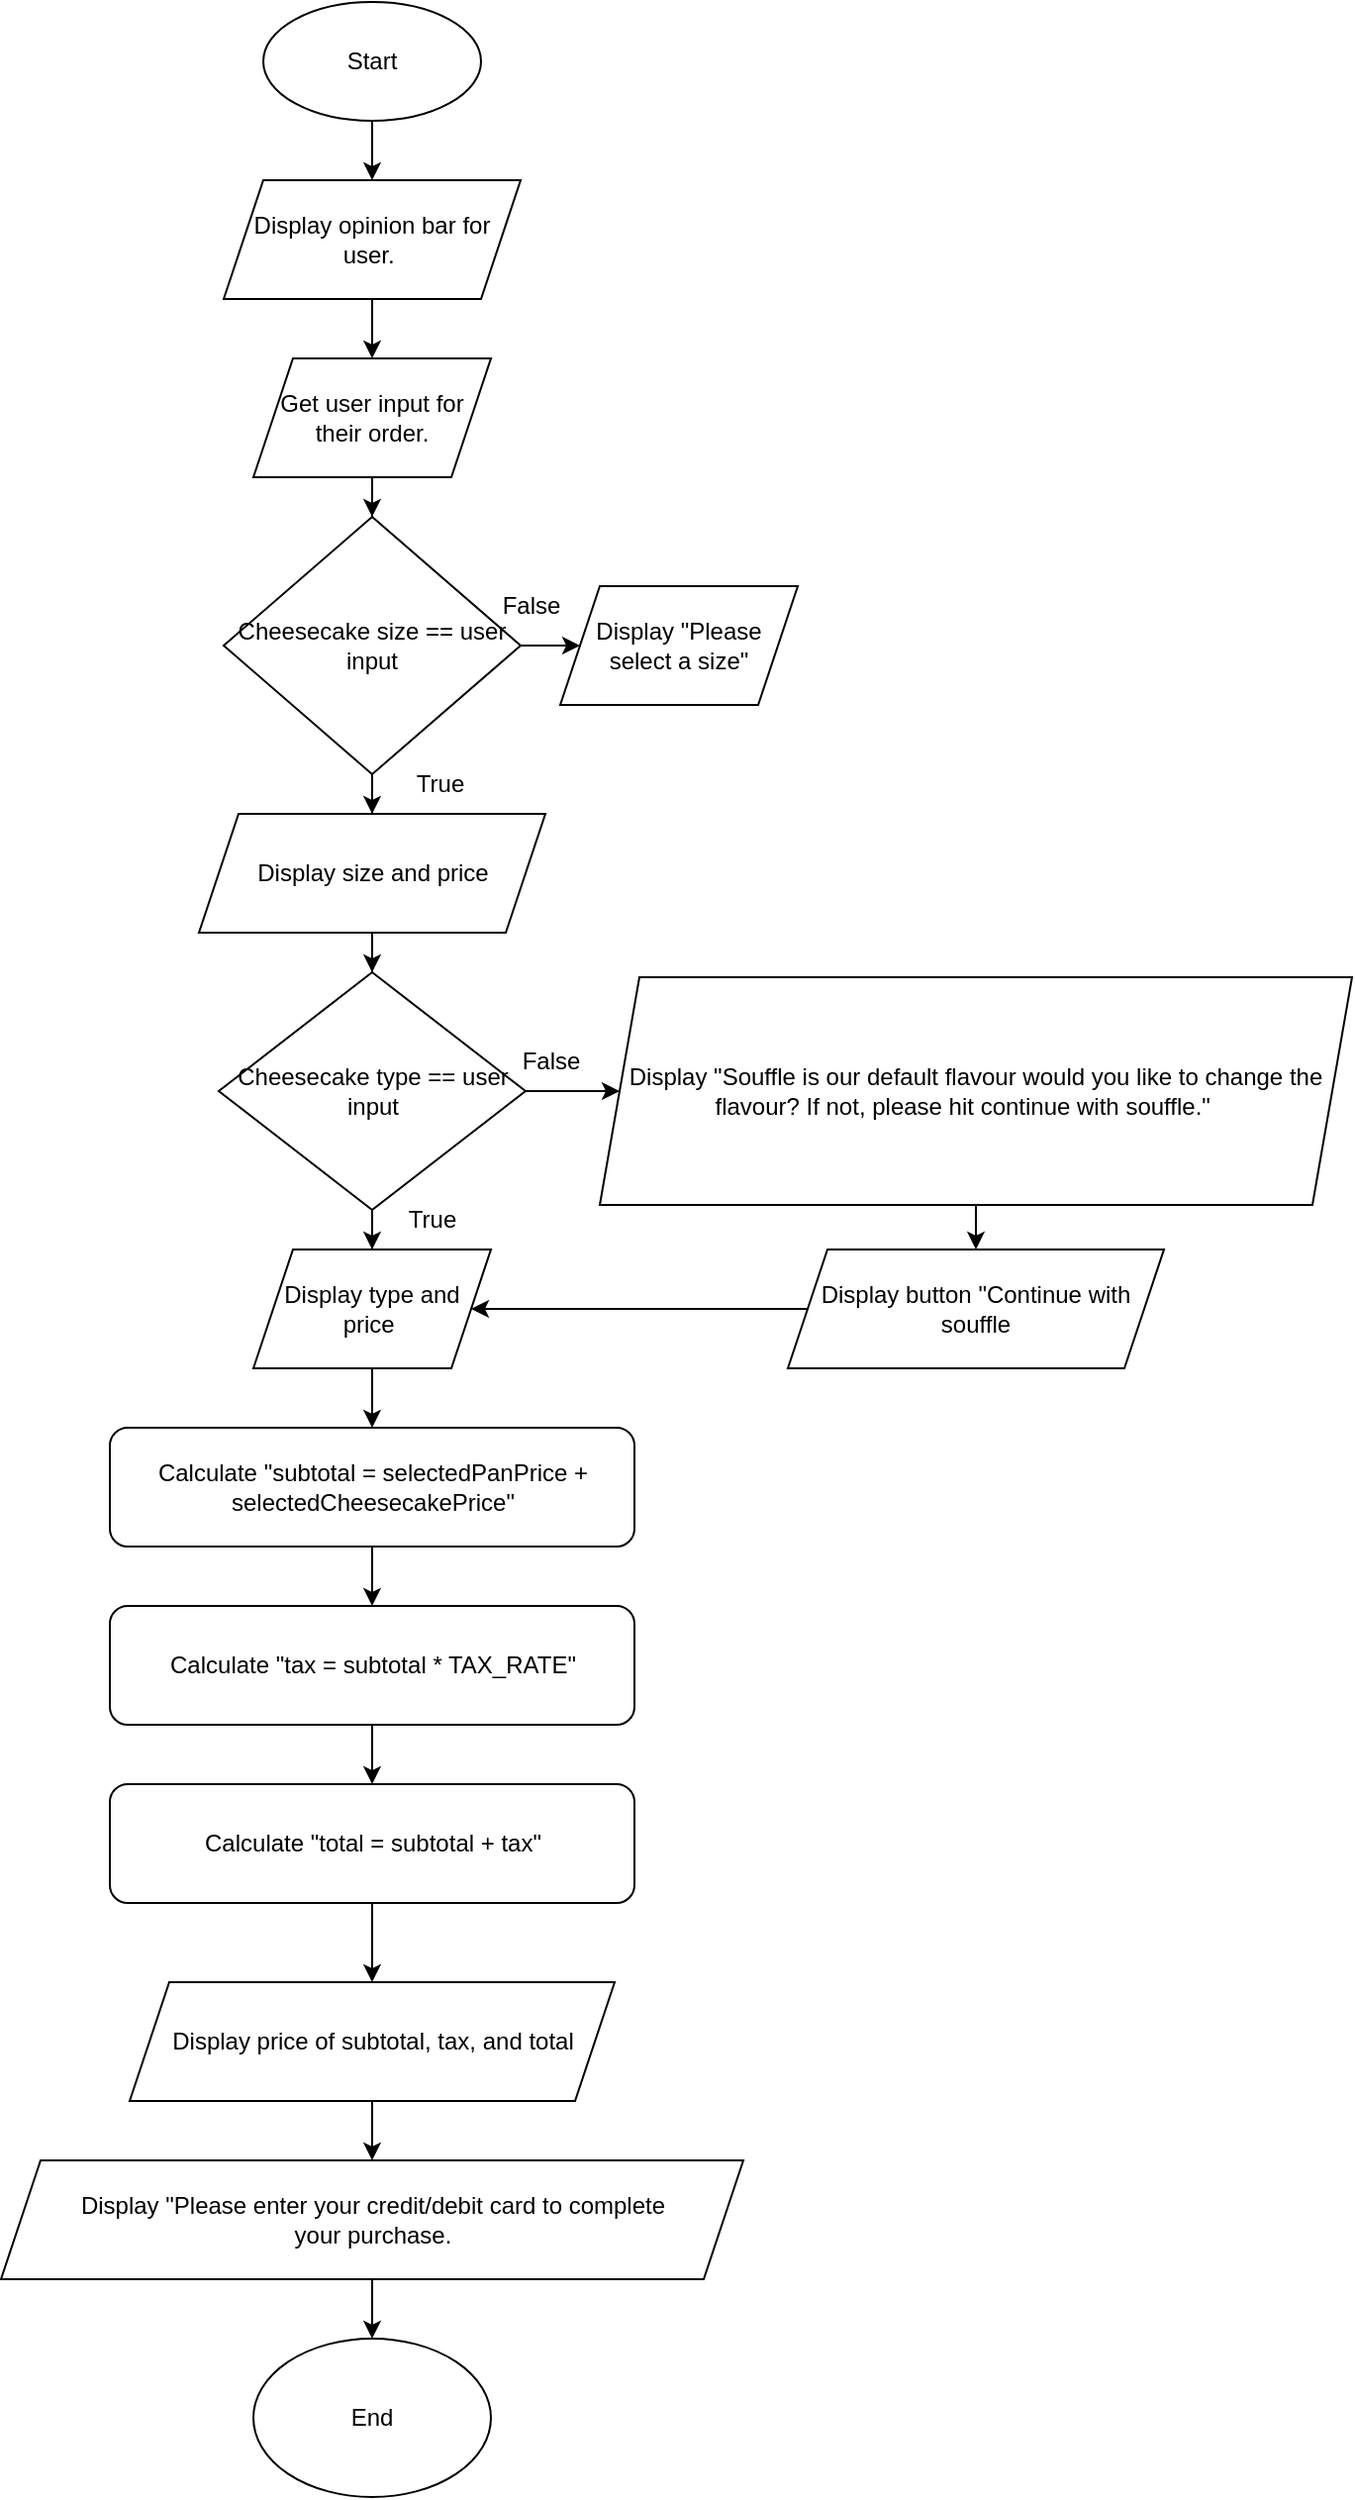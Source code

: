 <mxfile version="27.0.5">
  <diagram id="C5RBs43oDa-KdzZeNtuy" name="Page-1">
    <mxGraphModel dx="1426" dy="743" grid="1" gridSize="10" guides="1" tooltips="1" connect="1" arrows="1" fold="1" page="1" pageScale="1" pageWidth="827" pageHeight="1169" math="0" shadow="0">
      <root>
        <mxCell id="WIyWlLk6GJQsqaUBKTNV-0" />
        <mxCell id="WIyWlLk6GJQsqaUBKTNV-1" parent="WIyWlLk6GJQsqaUBKTNV-0" />
        <mxCell id="2lRGtOp8sFa3giVUsqYv-7" value="" style="edgeStyle=orthogonalEdgeStyle;rounded=0;orthogonalLoop=1;jettySize=auto;html=1;" edge="1" parent="WIyWlLk6GJQsqaUBKTNV-1" source="2lRGtOp8sFa3giVUsqYv-0" target="2lRGtOp8sFa3giVUsqYv-6">
          <mxGeometry relative="1" as="geometry" />
        </mxCell>
        <mxCell id="2lRGtOp8sFa3giVUsqYv-0" value="Start" style="ellipse;whiteSpace=wrap;html=1;" vertex="1" parent="WIyWlLk6GJQsqaUBKTNV-1">
          <mxGeometry x="350" y="30" width="110" height="60" as="geometry" />
        </mxCell>
        <mxCell id="2lRGtOp8sFa3giVUsqYv-13" value="" style="edgeStyle=orthogonalEdgeStyle;rounded=0;orthogonalLoop=1;jettySize=auto;html=1;" edge="1" parent="WIyWlLk6GJQsqaUBKTNV-1" source="2lRGtOp8sFa3giVUsqYv-4" target="2lRGtOp8sFa3giVUsqYv-12">
          <mxGeometry relative="1" as="geometry" />
        </mxCell>
        <mxCell id="2lRGtOp8sFa3giVUsqYv-16" value="" style="edgeStyle=orthogonalEdgeStyle;rounded=0;orthogonalLoop=1;jettySize=auto;html=1;" edge="1" parent="WIyWlLk6GJQsqaUBKTNV-1" source="2lRGtOp8sFa3giVUsqYv-4" target="2lRGtOp8sFa3giVUsqYv-15">
          <mxGeometry relative="1" as="geometry" />
        </mxCell>
        <mxCell id="2lRGtOp8sFa3giVUsqYv-4" value="Cheesecake size == user input" style="rhombus;whiteSpace=wrap;html=1;" vertex="1" parent="WIyWlLk6GJQsqaUBKTNV-1">
          <mxGeometry x="330" y="290" width="150" height="130" as="geometry" />
        </mxCell>
        <mxCell id="2lRGtOp8sFa3giVUsqYv-21" value="" style="edgeStyle=orthogonalEdgeStyle;rounded=0;orthogonalLoop=1;jettySize=auto;html=1;" edge="1" parent="WIyWlLk6GJQsqaUBKTNV-1" source="2lRGtOp8sFa3giVUsqYv-6" target="2lRGtOp8sFa3giVUsqYv-20">
          <mxGeometry relative="1" as="geometry" />
        </mxCell>
        <mxCell id="2lRGtOp8sFa3giVUsqYv-6" value="Display opinion bar for user.&amp;nbsp;" style="shape=parallelogram;perimeter=parallelogramPerimeter;whiteSpace=wrap;html=1;fixedSize=1;" vertex="1" parent="WIyWlLk6GJQsqaUBKTNV-1">
          <mxGeometry x="330" y="120" width="150" height="60" as="geometry" />
        </mxCell>
        <mxCell id="2lRGtOp8sFa3giVUsqYv-12" value="Display &quot;Please select a size&quot;" style="shape=parallelogram;perimeter=parallelogramPerimeter;whiteSpace=wrap;html=1;fixedSize=1;" vertex="1" parent="WIyWlLk6GJQsqaUBKTNV-1">
          <mxGeometry x="500" y="325" width="120" height="60" as="geometry" />
        </mxCell>
        <mxCell id="2lRGtOp8sFa3giVUsqYv-14" value="False" style="text;html=1;align=center;verticalAlign=middle;resizable=0;points=[];autosize=1;strokeColor=none;fillColor=none;" vertex="1" parent="WIyWlLk6GJQsqaUBKTNV-1">
          <mxGeometry x="460" y="320" width="50" height="30" as="geometry" />
        </mxCell>
        <mxCell id="2lRGtOp8sFa3giVUsqYv-18" value="" style="edgeStyle=orthogonalEdgeStyle;rounded=0;orthogonalLoop=1;jettySize=auto;html=1;" edge="1" parent="WIyWlLk6GJQsqaUBKTNV-1" source="2lRGtOp8sFa3giVUsqYv-15" target="2lRGtOp8sFa3giVUsqYv-17">
          <mxGeometry relative="1" as="geometry" />
        </mxCell>
        <mxCell id="2lRGtOp8sFa3giVUsqYv-15" value="Display size and price" style="shape=parallelogram;perimeter=parallelogramPerimeter;whiteSpace=wrap;html=1;fixedSize=1;" vertex="1" parent="WIyWlLk6GJQsqaUBKTNV-1">
          <mxGeometry x="317.5" y="440" width="175" height="60" as="geometry" />
        </mxCell>
        <mxCell id="2lRGtOp8sFa3giVUsqYv-24" value="" style="edgeStyle=orthogonalEdgeStyle;rounded=0;orthogonalLoop=1;jettySize=auto;html=1;" edge="1" parent="WIyWlLk6GJQsqaUBKTNV-1" source="2lRGtOp8sFa3giVUsqYv-17" target="2lRGtOp8sFa3giVUsqYv-23">
          <mxGeometry relative="1" as="geometry" />
        </mxCell>
        <mxCell id="2lRGtOp8sFa3giVUsqYv-27" value="" style="edgeStyle=orthogonalEdgeStyle;rounded=0;orthogonalLoop=1;jettySize=auto;html=1;" edge="1" parent="WIyWlLk6GJQsqaUBKTNV-1" source="2lRGtOp8sFa3giVUsqYv-17" target="2lRGtOp8sFa3giVUsqYv-26">
          <mxGeometry relative="1" as="geometry" />
        </mxCell>
        <mxCell id="2lRGtOp8sFa3giVUsqYv-17" value="Cheesecake type == user input" style="rhombus;whiteSpace=wrap;html=1;" vertex="1" parent="WIyWlLk6GJQsqaUBKTNV-1">
          <mxGeometry x="327.5" y="520" width="155" height="120" as="geometry" />
        </mxCell>
        <mxCell id="2lRGtOp8sFa3giVUsqYv-19" value="True" style="text;html=1;align=center;verticalAlign=middle;resizable=0;points=[];autosize=1;strokeColor=none;fillColor=none;" vertex="1" parent="WIyWlLk6GJQsqaUBKTNV-1">
          <mxGeometry x="414" y="410" width="50" height="30" as="geometry" />
        </mxCell>
        <mxCell id="2lRGtOp8sFa3giVUsqYv-22" value="" style="edgeStyle=orthogonalEdgeStyle;rounded=0;orthogonalLoop=1;jettySize=auto;html=1;" edge="1" parent="WIyWlLk6GJQsqaUBKTNV-1" source="2lRGtOp8sFa3giVUsqYv-20" target="2lRGtOp8sFa3giVUsqYv-4">
          <mxGeometry relative="1" as="geometry" />
        </mxCell>
        <mxCell id="2lRGtOp8sFa3giVUsqYv-20" value="Get user input for their order." style="shape=parallelogram;perimeter=parallelogramPerimeter;whiteSpace=wrap;html=1;fixedSize=1;" vertex="1" parent="WIyWlLk6GJQsqaUBKTNV-1">
          <mxGeometry x="345" y="210" width="120" height="60" as="geometry" />
        </mxCell>
        <mxCell id="2lRGtOp8sFa3giVUsqYv-34" value="" style="edgeStyle=orthogonalEdgeStyle;rounded=0;orthogonalLoop=1;jettySize=auto;html=1;" edge="1" parent="WIyWlLk6GJQsqaUBKTNV-1" source="2lRGtOp8sFa3giVUsqYv-23" target="2lRGtOp8sFa3giVUsqYv-33">
          <mxGeometry relative="1" as="geometry" />
        </mxCell>
        <mxCell id="2lRGtOp8sFa3giVUsqYv-23" value="Display &quot;Souffle is our default flavour would you like to change the flavour? If not, please hit continue with souffle.&quot;&amp;nbsp; &amp;nbsp;&amp;nbsp;" style="shape=parallelogram;perimeter=parallelogramPerimeter;whiteSpace=wrap;html=1;fixedSize=1;" vertex="1" parent="WIyWlLk6GJQsqaUBKTNV-1">
          <mxGeometry x="520" y="522.5" width="380" height="115" as="geometry" />
        </mxCell>
        <mxCell id="2lRGtOp8sFa3giVUsqYv-25" value="False" style="text;html=1;align=center;verticalAlign=middle;resizable=0;points=[];autosize=1;strokeColor=none;fillColor=none;" vertex="1" parent="WIyWlLk6GJQsqaUBKTNV-1">
          <mxGeometry x="470" y="550" width="50" height="30" as="geometry" />
        </mxCell>
        <mxCell id="2lRGtOp8sFa3giVUsqYv-37" value="" style="edgeStyle=orthogonalEdgeStyle;rounded=0;orthogonalLoop=1;jettySize=auto;html=1;" edge="1" parent="WIyWlLk6GJQsqaUBKTNV-1" source="2lRGtOp8sFa3giVUsqYv-26" target="2lRGtOp8sFa3giVUsqYv-36">
          <mxGeometry relative="1" as="geometry" />
        </mxCell>
        <mxCell id="2lRGtOp8sFa3giVUsqYv-26" value="Display type and price&amp;nbsp;" style="shape=parallelogram;perimeter=parallelogramPerimeter;whiteSpace=wrap;html=1;fixedSize=1;" vertex="1" parent="WIyWlLk6GJQsqaUBKTNV-1">
          <mxGeometry x="345" y="660" width="120" height="60" as="geometry" />
        </mxCell>
        <mxCell id="2lRGtOp8sFa3giVUsqYv-28" value="True" style="text;html=1;align=center;verticalAlign=middle;resizable=0;points=[];autosize=1;strokeColor=none;fillColor=none;" vertex="1" parent="WIyWlLk6GJQsqaUBKTNV-1">
          <mxGeometry x="410" y="630" width="50" height="30" as="geometry" />
        </mxCell>
        <mxCell id="2lRGtOp8sFa3giVUsqYv-35" style="edgeStyle=orthogonalEdgeStyle;rounded=0;orthogonalLoop=1;jettySize=auto;html=1;entryX=1;entryY=0.5;entryDx=0;entryDy=0;" edge="1" parent="WIyWlLk6GJQsqaUBKTNV-1" source="2lRGtOp8sFa3giVUsqYv-33" target="2lRGtOp8sFa3giVUsqYv-26">
          <mxGeometry relative="1" as="geometry" />
        </mxCell>
        <mxCell id="2lRGtOp8sFa3giVUsqYv-33" value="Display button &quot;Continue with souffle" style="shape=parallelogram;perimeter=parallelogramPerimeter;whiteSpace=wrap;html=1;fixedSize=1;" vertex="1" parent="WIyWlLk6GJQsqaUBKTNV-1">
          <mxGeometry x="615" y="660" width="190" height="60" as="geometry" />
        </mxCell>
        <mxCell id="2lRGtOp8sFa3giVUsqYv-39" value="" style="edgeStyle=orthogonalEdgeStyle;rounded=0;orthogonalLoop=1;jettySize=auto;html=1;" edge="1" parent="WIyWlLk6GJQsqaUBKTNV-1" source="2lRGtOp8sFa3giVUsqYv-36" target="2lRGtOp8sFa3giVUsqYv-38">
          <mxGeometry relative="1" as="geometry" />
        </mxCell>
        <mxCell id="2lRGtOp8sFa3giVUsqYv-36" value="&lt;font style=&quot;font-size: 12px;&quot;&gt;Calculate &quot;&lt;span style=&quot;&quot; id=&quot;docs-internal-guid-31fa6884-7fff-f71f-86b2-28a787f939eb&quot;&gt;&lt;span style=&quot;color: rgb(0, 0, 0); background-color: transparent; font-variant-numeric: normal; font-variant-east-asian: normal; font-variant-alternates: normal; font-variant-position: normal; font-variant-emoji: normal; vertical-align: baseline; white-space-collapse: preserve;&quot;&gt;subtotal = &lt;/span&gt;&lt;span style=&quot;color: rgb(0, 0, 0); background-color: transparent; font-variant-numeric: normal; font-variant-east-asian: normal; font-variant-alternates: normal; font-variant-position: normal; font-variant-emoji: normal; vertical-align: baseline; white-space-collapse: preserve;&quot;&gt;selectedPanPrice + selectedCheesecakePrice&quot;&lt;/span&gt;&lt;/span&gt;&lt;/font&gt;" style="rounded=1;whiteSpace=wrap;html=1;" vertex="1" parent="WIyWlLk6GJQsqaUBKTNV-1">
          <mxGeometry x="272.5" y="750" width="265" height="60" as="geometry" />
        </mxCell>
        <mxCell id="2lRGtOp8sFa3giVUsqYv-41" value="" style="edgeStyle=orthogonalEdgeStyle;rounded=0;orthogonalLoop=1;jettySize=auto;html=1;" edge="1" parent="WIyWlLk6GJQsqaUBKTNV-1" source="2lRGtOp8sFa3giVUsqYv-38" target="2lRGtOp8sFa3giVUsqYv-40">
          <mxGeometry relative="1" as="geometry" />
        </mxCell>
        <mxCell id="2lRGtOp8sFa3giVUsqYv-38" value="&lt;font face=&quot;Helvetica&quot; style=&quot;font-size: 12px;&quot;&gt;Calculate &quot;&lt;span style=&quot;&quot; id=&quot;docs-internal-guid-31fa6884-7fff-f71f-86b2-28a787f939eb&quot;&gt;&lt;span style=&quot;color: rgb(0, 0, 0); background-color: transparent; font-variant-numeric: normal; font-variant-east-asian: normal; font-variant-alternates: normal; font-variant-position: normal; font-variant-emoji: normal; vertical-align: baseline; white-space-collapse: preserve;&quot;&gt;&lt;span style=&quot;&quot; id=&quot;docs-internal-guid-2f021f1a-7fff-1453-3221-3e98781fb702&quot;&gt;&lt;span style=&quot;color: rgb(0, 0, 0); background-color: transparent; font-variant-numeric: normal; font-variant-east-asian: normal; font-variant-alternates: normal; font-variant-position: normal; font-variant-emoji: normal; vertical-align: baseline;&quot;&gt;tax = &lt;/span&gt;&lt;span style=&quot;color: rgb(0, 0, 0); background-color: transparent; font-variant-numeric: normal; font-variant-east-asian: normal; font-variant-alternates: normal; font-variant-position: normal; font-variant-emoji: normal; vertical-align: baseline;&quot;&gt;subtotal * TAX_RATE&lt;/span&gt;&lt;/span&gt;&quot;&lt;/span&gt;&lt;/span&gt;&lt;/font&gt;" style="rounded=1;whiteSpace=wrap;html=1;" vertex="1" parent="WIyWlLk6GJQsqaUBKTNV-1">
          <mxGeometry x="272.5" y="840" width="265" height="60" as="geometry" />
        </mxCell>
        <mxCell id="2lRGtOp8sFa3giVUsqYv-43" value="" style="edgeStyle=orthogonalEdgeStyle;rounded=0;orthogonalLoop=1;jettySize=auto;html=1;" edge="1" parent="WIyWlLk6GJQsqaUBKTNV-1" source="2lRGtOp8sFa3giVUsqYv-40" target="2lRGtOp8sFa3giVUsqYv-42">
          <mxGeometry relative="1" as="geometry" />
        </mxCell>
        <mxCell id="2lRGtOp8sFa3giVUsqYv-40" value="&lt;font face=&quot;Helvetica&quot; style=&quot;font-size: 12px;&quot;&gt;Calculate &quot;&lt;span style=&quot;&quot; id=&quot;docs-internal-guid-535d83c5-7fff-caeb-8c3a-57fdebea851c&quot;&gt;&lt;span style=&quot;color: rgb(0, 0, 0); background-color: transparent; font-variant-numeric: normal; font-variant-east-asian: normal; font-variant-alternates: normal; font-variant-position: normal; font-variant-emoji: normal; vertical-align: baseline; white-space-collapse: preserve;&quot;&gt;total = &lt;/span&gt;&lt;span style=&quot;color: rgb(0, 0, 0); background-color: transparent; font-variant-numeric: normal; font-variant-east-asian: normal; font-variant-alternates: normal; font-variant-position: normal; font-variant-emoji: normal; vertical-align: baseline; white-space-collapse: preserve;&quot;&gt;subtotal + tax&lt;/span&gt;&lt;/span&gt;&lt;span style=&quot;&quot; id=&quot;docs-internal-guid-31fa6884-7fff-f71f-86b2-28a787f939eb&quot;&gt;&lt;span style=&quot;color: rgb(0, 0, 0); background-color: transparent; font-variant-numeric: normal; font-variant-east-asian: normal; font-variant-alternates: normal; font-variant-position: normal; font-variant-emoji: normal; vertical-align: baseline; white-space-collapse: preserve;&quot;&gt;&quot;&lt;/span&gt;&lt;/span&gt;&lt;/font&gt;" style="rounded=1;whiteSpace=wrap;html=1;" vertex="1" parent="WIyWlLk6GJQsqaUBKTNV-1">
          <mxGeometry x="272.5" y="930" width="265" height="60" as="geometry" />
        </mxCell>
        <mxCell id="2lRGtOp8sFa3giVUsqYv-45" value="" style="edgeStyle=orthogonalEdgeStyle;rounded=0;orthogonalLoop=1;jettySize=auto;html=1;" edge="1" parent="WIyWlLk6GJQsqaUBKTNV-1" source="2lRGtOp8sFa3giVUsqYv-42" target="2lRGtOp8sFa3giVUsqYv-44">
          <mxGeometry relative="1" as="geometry" />
        </mxCell>
        <mxCell id="2lRGtOp8sFa3giVUsqYv-42" value="Display price of subtotal, tax, and total" style="shape=parallelogram;perimeter=parallelogramPerimeter;whiteSpace=wrap;html=1;fixedSize=1;" vertex="1" parent="WIyWlLk6GJQsqaUBKTNV-1">
          <mxGeometry x="282.5" y="1030" width="245" height="60" as="geometry" />
        </mxCell>
        <mxCell id="2lRGtOp8sFa3giVUsqYv-47" value="" style="edgeStyle=orthogonalEdgeStyle;rounded=0;orthogonalLoop=1;jettySize=auto;html=1;" edge="1" parent="WIyWlLk6GJQsqaUBKTNV-1" source="2lRGtOp8sFa3giVUsqYv-44" target="2lRGtOp8sFa3giVUsqYv-46">
          <mxGeometry relative="1" as="geometry" />
        </mxCell>
        <mxCell id="2lRGtOp8sFa3giVUsqYv-44" value="Display &quot;Please enter your credit/debit card to complete your&amp;nbsp;purchase." style="shape=parallelogram;perimeter=parallelogramPerimeter;whiteSpace=wrap;html=1;fixedSize=1;" vertex="1" parent="WIyWlLk6GJQsqaUBKTNV-1">
          <mxGeometry x="217.5" y="1120" width="375" height="60" as="geometry" />
        </mxCell>
        <mxCell id="2lRGtOp8sFa3giVUsqYv-46" value="End" style="ellipse;whiteSpace=wrap;html=1;" vertex="1" parent="WIyWlLk6GJQsqaUBKTNV-1">
          <mxGeometry x="345" y="1210" width="120" height="80" as="geometry" />
        </mxCell>
      </root>
    </mxGraphModel>
  </diagram>
</mxfile>

